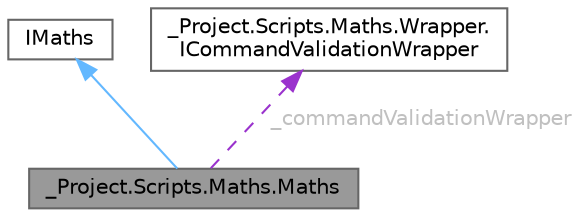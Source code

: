 digraph "_Project.Scripts.Maths.Maths"
{
 // LATEX_PDF_SIZE
  bgcolor="transparent";
  edge [fontname=Helvetica,fontsize=10,labelfontname=Helvetica,labelfontsize=10];
  node [fontname=Helvetica,fontsize=10,shape=box,height=0.2,width=0.4];
  Node1 [id="Node000001",label="_Project.Scripts.Maths.Maths",height=0.2,width=0.4,color="gray40", fillcolor="grey60", style="filled", fontcolor="black",tooltip="Класс, отвечающий за взаимодействие с логикой математических вычислений"];
  Node2 -> Node1 [id="edge3_Node000001_Node000002",dir="back",color="steelblue1",style="solid",tooltip=" "];
  Node2 [id="Node000002",label="IMaths",height=0.2,width=0.4,color="gray40", fillcolor="white", style="filled",URL="$interface___project_1_1_scripts_1_1_maths_1_1_i_maths.html",tooltip="Интерфейс, отвечающий за взаимодействие с логикой математических вычислений"];
  Node3 -> Node1 [id="edge4_Node000001_Node000003",dir="back",color="darkorchid3",style="dashed",tooltip=" ",label=" _commandValidationWrapper",fontcolor="grey" ];
  Node3 [id="Node000003",label="_Project.Scripts.Maths.Wrapper.\lICommandValidationWrapper",height=0.2,width=0.4,color="gray40", fillcolor="white", style="filled",URL="$interface___project_1_1_scripts_1_1_maths_1_1_wrapper_1_1_i_command_validation_wrapper.html",tooltip="Интерфейс, отвечающий за проверку введенных выражений на корректность"];
}
